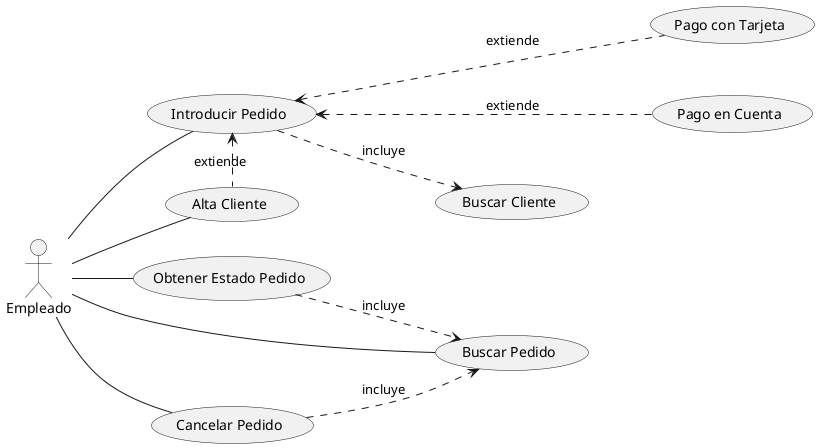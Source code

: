 @startuml
left to right direction
:Empleado: -- (Alta Cliente)
:Empleado: -- (Introducir Pedido)
:Empleado: -- (Obtener Estado Pedido)
:Empleado: -- (Buscar Pedido)
:Empleado: -- (Cancelar Pedido)
(Introducir Pedido) <. (Alta Cliente) : extiende
(Introducir Pedido) <... (Pago con Tarjeta) : extiende
(Introducir Pedido) <... (Pago en Cuenta) : extiende
(Introducir Pedido) ..> (Buscar Cliente) : incluye
(Obtener Estado Pedido) ..> (Buscar Pedido) : incluye
(Cancelar Pedido) ..> (Buscar Pedido) : incluye
@enduml